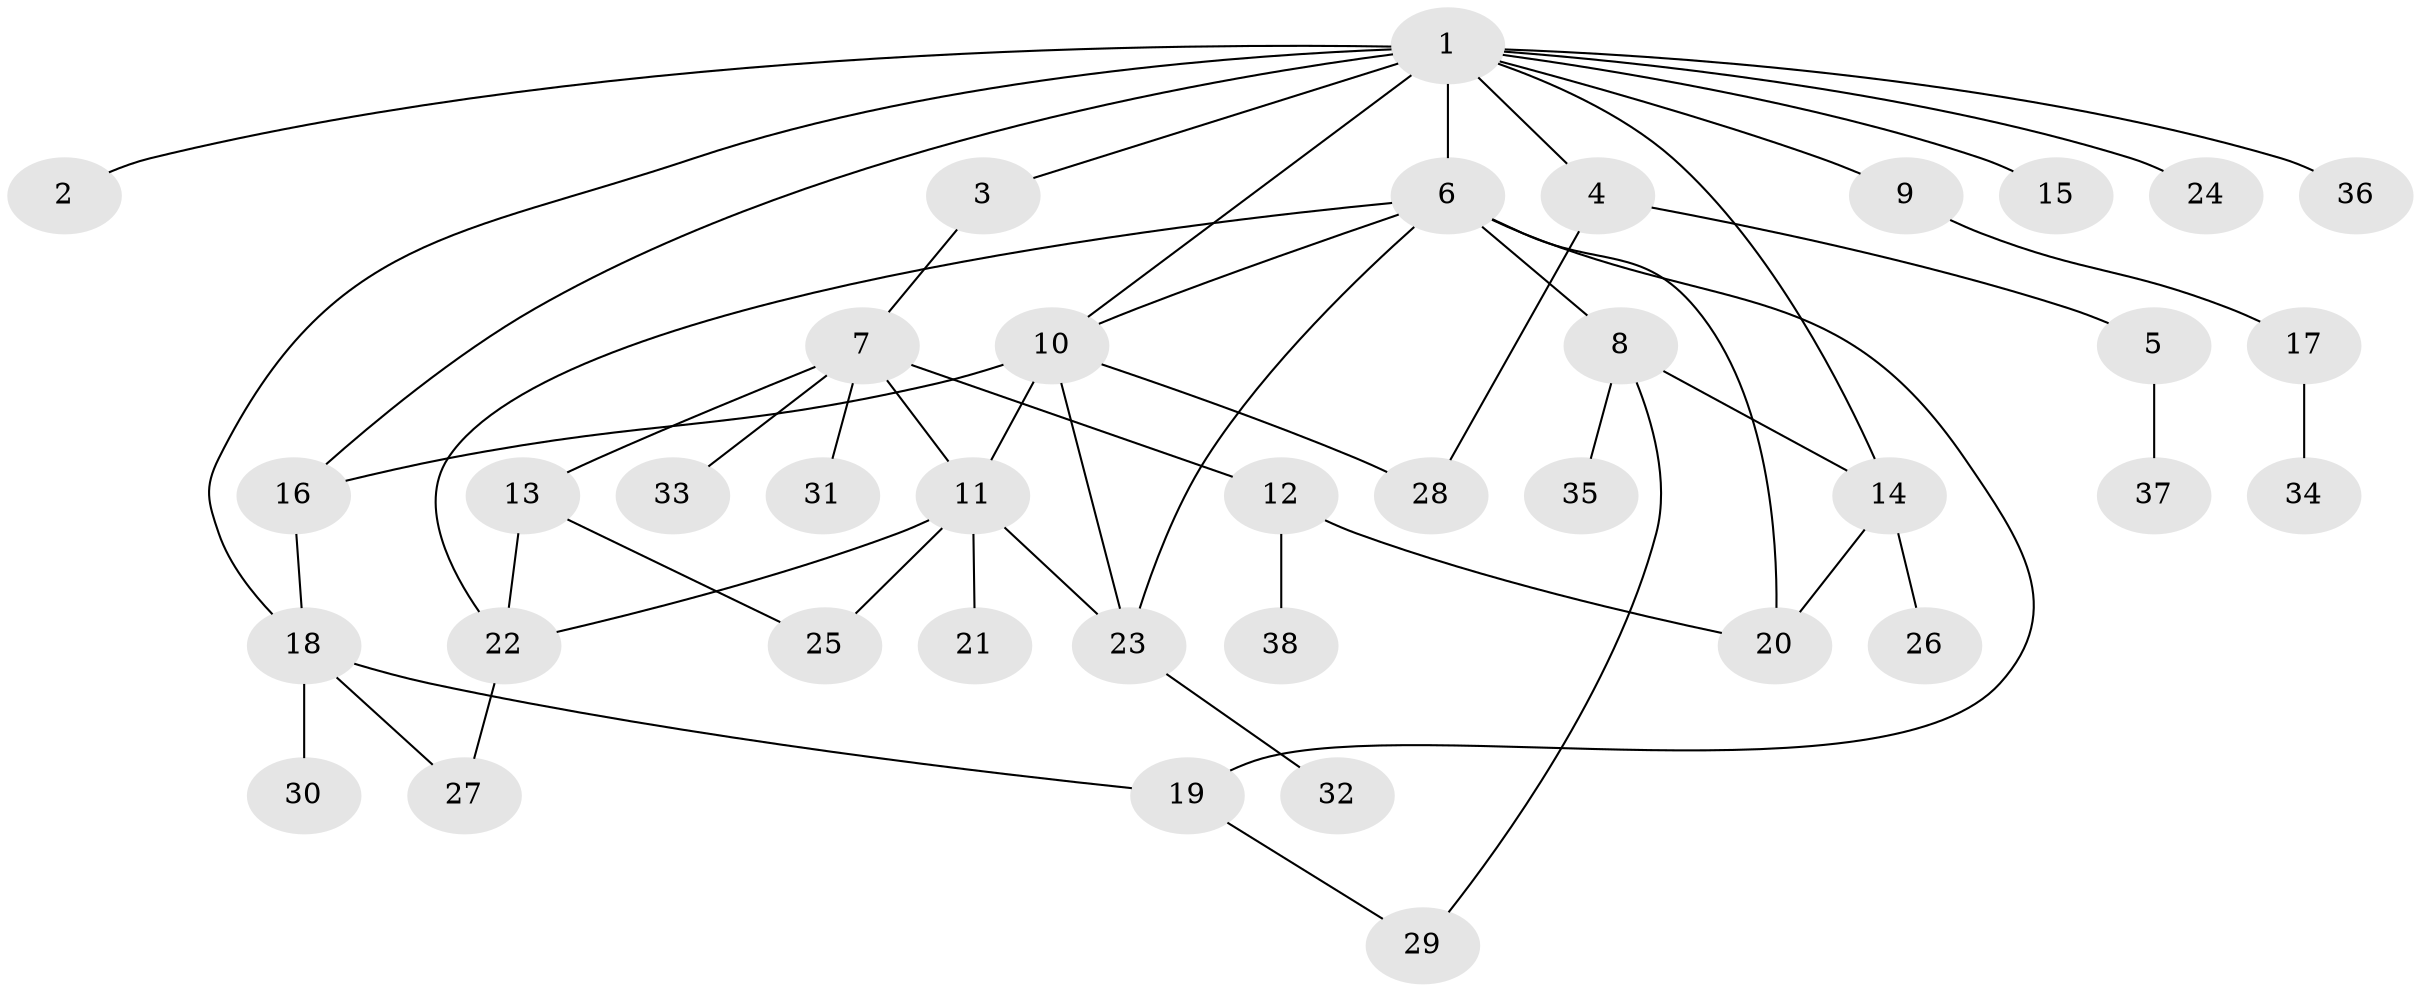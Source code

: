 // original degree distribution, {15: 0.015873015873015872, 1: 0.5238095238095238, 2: 0.19047619047619047, 3: 0.06349206349206349, 14: 0.015873015873015872, 7: 0.031746031746031744, 8: 0.031746031746031744, 4: 0.047619047619047616, 5: 0.031746031746031744, 6: 0.047619047619047616}
// Generated by graph-tools (version 1.1) at 2025/50/03/04/25 22:50:07]
// undirected, 38 vertices, 53 edges
graph export_dot {
  node [color=gray90,style=filled];
  1;
  2;
  3;
  4;
  5;
  6;
  7;
  8;
  9;
  10;
  11;
  12;
  13;
  14;
  15;
  16;
  17;
  18;
  19;
  20;
  21;
  22;
  23;
  24;
  25;
  26;
  27;
  28;
  29;
  30;
  31;
  32;
  33;
  34;
  35;
  36;
  37;
  38;
  1 -- 2 [weight=1.0];
  1 -- 3 [weight=1.0];
  1 -- 4 [weight=1.0];
  1 -- 6 [weight=1.0];
  1 -- 9 [weight=1.0];
  1 -- 10 [weight=2.0];
  1 -- 14 [weight=1.0];
  1 -- 15 [weight=1.0];
  1 -- 16 [weight=1.0];
  1 -- 18 [weight=1.0];
  1 -- 24 [weight=1.0];
  1 -- 36 [weight=1.0];
  3 -- 7 [weight=1.0];
  4 -- 5 [weight=1.0];
  4 -- 28 [weight=1.0];
  5 -- 37 [weight=1.0];
  6 -- 8 [weight=1.0];
  6 -- 10 [weight=1.0];
  6 -- 19 [weight=1.0];
  6 -- 20 [weight=3.0];
  6 -- 22 [weight=1.0];
  6 -- 23 [weight=2.0];
  7 -- 11 [weight=1.0];
  7 -- 12 [weight=1.0];
  7 -- 13 [weight=1.0];
  7 -- 31 [weight=1.0];
  7 -- 33 [weight=1.0];
  8 -- 14 [weight=1.0];
  8 -- 29 [weight=1.0];
  8 -- 35 [weight=1.0];
  9 -- 17 [weight=1.0];
  10 -- 11 [weight=1.0];
  10 -- 16 [weight=4.0];
  10 -- 23 [weight=2.0];
  10 -- 28 [weight=2.0];
  11 -- 21 [weight=1.0];
  11 -- 22 [weight=1.0];
  11 -- 23 [weight=1.0];
  11 -- 25 [weight=2.0];
  12 -- 20 [weight=1.0];
  12 -- 38 [weight=1.0];
  13 -- 22 [weight=1.0];
  13 -- 25 [weight=1.0];
  14 -- 20 [weight=1.0];
  14 -- 26 [weight=1.0];
  16 -- 18 [weight=1.0];
  17 -- 34 [weight=1.0];
  18 -- 19 [weight=1.0];
  18 -- 27 [weight=1.0];
  18 -- 30 [weight=1.0];
  19 -- 29 [weight=1.0];
  22 -- 27 [weight=1.0];
  23 -- 32 [weight=1.0];
}
